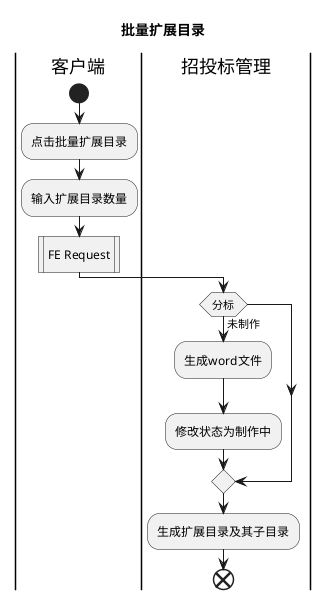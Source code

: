 @startuml
title 批量扩展目录
|客户端|
start
:点击批量扩展目录;
:输入扩展目录数量;
:FE Request|
|招投标管理|
if (分标) is (未制作) then
:生成word文件;
:修改状态为制作中;
endif
:生成扩展目录及其子目录;
end
@enduml

